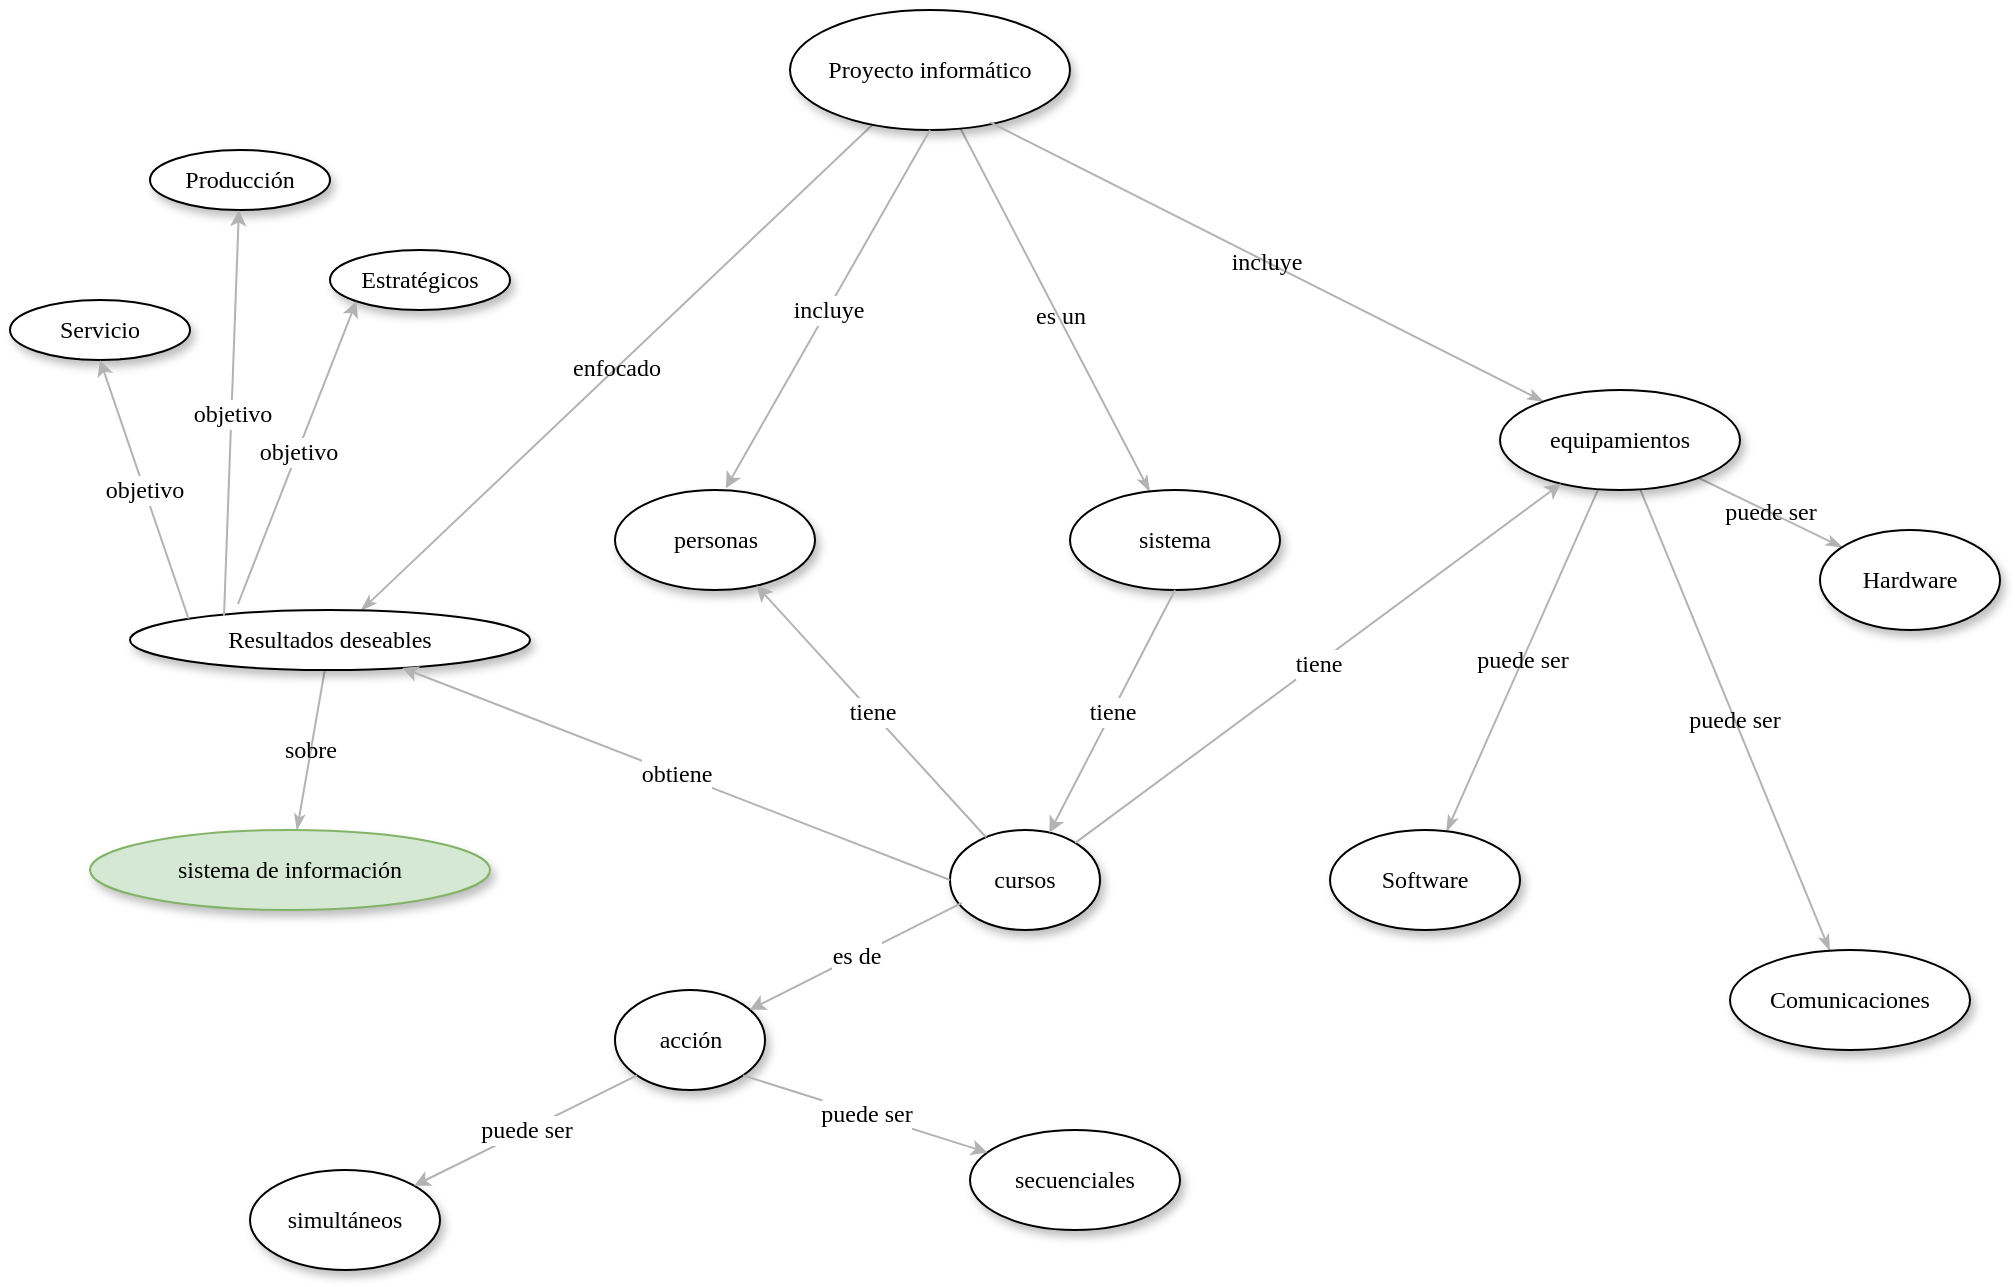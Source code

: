<mxfile version="20.6.0" type="github">
  <diagram name="Page-1" id="42789a77-a242-8287-6e28-9cd8cfd52e62">
    <mxGraphModel dx="2062" dy="763" grid="1" gridSize="10" guides="1" tooltips="1" connect="1" arrows="1" fold="1" page="1" pageScale="1" pageWidth="1100" pageHeight="850" background="none" math="0" shadow="0">
      <root>
        <mxCell id="0" />
        <mxCell id="1" parent="0" />
        <mxCell id="1ea317790d2ca983-13" value="es un" style="edgeStyle=none;rounded=1;html=1;labelBackgroundColor=none;startArrow=none;startFill=0;startSize=5;endArrow=classicThin;endFill=1;endSize=5;jettySize=auto;orthogonalLoop=1;strokeColor=#B3B3B3;strokeWidth=1;fontFamily=Verdana;fontSize=12;shadow=0;" parent="1" source="1ea317790d2ca983-1" target="1ea317790d2ca983-9" edge="1">
          <mxGeometry x="0.042" y="1" relative="1" as="geometry">
            <mxPoint as="offset" />
          </mxGeometry>
        </mxCell>
        <mxCell id="1ea317790d2ca983-14" value="enfocado" style="edgeStyle=none;rounded=1;html=1;labelBackgroundColor=none;startArrow=none;startFill=0;startSize=5;endArrow=classicThin;endFill=1;endSize=5;jettySize=auto;orthogonalLoop=1;strokeColor=#B3B3B3;strokeWidth=1;fontFamily=Verdana;fontSize=12" parent="1" source="1ea317790d2ca983-1" target="1ea317790d2ca983-3" edge="1">
          <mxGeometry relative="1" as="geometry" />
        </mxCell>
        <mxCell id="1ea317790d2ca983-1" value="Proyecto informático" style="ellipse;whiteSpace=wrap;html=1;rounded=0;shadow=1;comic=0;labelBackgroundColor=none;strokeWidth=1;fontFamily=Verdana;fontSize=12;align=center;" parent="1" vertex="1">
          <mxGeometry x="410" y="40" width="140" height="60" as="geometry" />
        </mxCell>
        <mxCell id="1ea317790d2ca983-21" value="incluye" style="edgeStyle=none;rounded=1;html=1;labelBackgroundColor=none;startArrow=none;startFill=0;startSize=5;endArrow=classicThin;endFill=1;endSize=5;jettySize=auto;orthogonalLoop=1;strokeColor=#B3B3B3;strokeWidth=1;fontFamily=Verdana;fontSize=12;exitX=0.714;exitY=0.935;exitDx=0;exitDy=0;exitPerimeter=0;" parent="1" source="1ea317790d2ca983-1" target="1ea317790d2ca983-7" edge="1">
          <mxGeometry relative="1" as="geometry" />
        </mxCell>
        <mxCell id="1ea317790d2ca983-22" value="puede ser" style="edgeStyle=none;rounded=1;html=1;labelBackgroundColor=none;startArrow=none;startFill=0;startSize=5;endArrow=classicThin;endFill=1;endSize=5;jettySize=auto;orthogonalLoop=1;strokeColor=#B3B3B3;strokeWidth=1;fontFamily=Verdana;fontSize=12;" parent="1" source="1ea317790d2ca983-7" target="1ea317790d2ca983-6" edge="1">
          <mxGeometry relative="1" as="geometry" />
        </mxCell>
        <mxCell id="1ea317790d2ca983-2" value="&lt;span&gt;personas&lt;/span&gt;" style="ellipse;whiteSpace=wrap;html=1;rounded=0;shadow=1;comic=0;labelBackgroundColor=none;strokeWidth=1;fontFamily=Verdana;fontSize=12;align=center;" parent="1" vertex="1">
          <mxGeometry x="322.5" y="280" width="100" height="50" as="geometry" />
        </mxCell>
        <mxCell id="1ea317790d2ca983-15" value="sobre" style="edgeStyle=none;rounded=1;html=1;labelBackgroundColor=none;startArrow=none;startFill=0;startSize=5;endArrow=classicThin;endFill=1;endSize=5;jettySize=auto;orthogonalLoop=1;strokeColor=#B3B3B3;strokeWidth=1;fontFamily=Verdana;fontSize=12" parent="1" source="1ea317790d2ca983-3" target="1ea317790d2ca983-4" edge="1">
          <mxGeometry relative="1" as="geometry" />
        </mxCell>
        <mxCell id="1ea317790d2ca983-3" value="&lt;span&gt;Resultados deseables&lt;/span&gt;" style="ellipse;whiteSpace=wrap;html=1;rounded=0;shadow=1;comic=0;labelBackgroundColor=none;strokeWidth=1;fontFamily=Verdana;fontSize=12;align=center;" parent="1" vertex="1">
          <mxGeometry x="80" y="340" width="200" height="30" as="geometry" />
        </mxCell>
        <mxCell id="1ea317790d2ca983-4" value="&lt;span&gt;sistema de información&lt;/span&gt;" style="ellipse;whiteSpace=wrap;html=1;rounded=0;shadow=1;comic=0;labelBackgroundColor=none;strokeWidth=1;fontFamily=Verdana;fontSize=12;align=center;fillColor=#d5e8d4;strokeColor=#82b366;fillStyle=auto;" parent="1" vertex="1">
          <mxGeometry x="60" y="450" width="200" height="40" as="geometry" />
        </mxCell>
        <mxCell id="1ea317790d2ca983-17" value="puede ser" style="edgeStyle=none;rounded=1;html=1;labelBackgroundColor=none;startArrow=none;startFill=0;startSize=5;endArrow=classicThin;endFill=1;endSize=5;jettySize=auto;orthogonalLoop=1;strokeColor=#B3B3B3;strokeWidth=1;fontFamily=Verdana;fontSize=12;" parent="1" source="1ea317790d2ca983-7" target="1ea317790d2ca983-5" edge="1">
          <mxGeometry relative="1" as="geometry" />
        </mxCell>
        <mxCell id="1ea317790d2ca983-5" value="&lt;span&gt;Comunicaciones&lt;/span&gt;" style="ellipse;whiteSpace=wrap;html=1;rounded=0;shadow=1;comic=0;labelBackgroundColor=none;strokeWidth=1;fontFamily=Verdana;fontSize=12;align=center;" parent="1" vertex="1">
          <mxGeometry x="880" y="510" width="120" height="50" as="geometry" />
        </mxCell>
        <mxCell id="1ea317790d2ca983-6" value="&lt;span&gt;Hardware&lt;/span&gt;" style="ellipse;whiteSpace=wrap;html=1;rounded=0;shadow=1;comic=0;labelBackgroundColor=none;strokeWidth=1;fontFamily=Verdana;fontSize=12;align=center;" parent="1" vertex="1">
          <mxGeometry x="925" y="300" width="90" height="50" as="geometry" />
        </mxCell>
        <mxCell id="1ea317790d2ca983-24" value="puede ser" style="edgeStyle=none;rounded=1;html=1;labelBackgroundColor=none;startArrow=none;startFill=0;startSize=5;endArrow=classicThin;endFill=1;endSize=5;jettySize=auto;orthogonalLoop=1;strokeColor=#B3B3B3;strokeWidth=1;fontFamily=Verdana;fontSize=12;" parent="1" source="1ea317790d2ca983-7" target="1ea317790d2ca983-8" edge="1">
          <mxGeometry relative="1" as="geometry" />
        </mxCell>
        <mxCell id="1ea317790d2ca983-7" value="&lt;span&gt;equipamientos&lt;/span&gt;" style="ellipse;whiteSpace=wrap;html=1;rounded=0;shadow=1;comic=0;labelBackgroundColor=none;strokeWidth=1;fontFamily=Verdana;fontSize=12;align=center;" parent="1" vertex="1">
          <mxGeometry x="765" y="230" width="120" height="50" as="geometry" />
        </mxCell>
        <mxCell id="1ea317790d2ca983-8" value="Software" style="ellipse;whiteSpace=wrap;html=1;rounded=0;shadow=1;comic=0;labelBackgroundColor=none;strokeWidth=1;fontFamily=Verdana;fontSize=12;align=center;" parent="1" vertex="1">
          <mxGeometry x="680" y="450" width="95" height="50" as="geometry" />
        </mxCell>
        <mxCell id="1ea317790d2ca983-9" value="sistema" style="ellipse;whiteSpace=wrap;html=1;rounded=0;shadow=1;comic=0;labelBackgroundColor=none;strokeWidth=1;fontFamily=Verdana;fontSize=12;align=center;" parent="1" vertex="1">
          <mxGeometry x="550" y="280" width="105" height="50" as="geometry" />
        </mxCell>
        <mxCell id="r47rxqq6m4chu2-6YB-k-3" value="cursos" style="ellipse;whiteSpace=wrap;html=1;rounded=0;shadow=1;comic=0;labelBackgroundColor=none;strokeWidth=1;fontFamily=Verdana;fontSize=12;align=center;fillColor=default;fillStyle=solid;" vertex="1" parent="1">
          <mxGeometry x="490" y="450" width="75" height="50" as="geometry" />
        </mxCell>
        <mxCell id="r47rxqq6m4chu2-6YB-k-6" value="acción" style="ellipse;whiteSpace=wrap;html=1;rounded=0;shadow=1;comic=0;labelBackgroundColor=none;strokeWidth=1;fontFamily=Verdana;fontSize=12;align=center;" vertex="1" parent="1">
          <mxGeometry x="322.5" y="530" width="75" height="50" as="geometry" />
        </mxCell>
        <mxCell id="r47rxqq6m4chu2-6YB-k-7" value="simultáneos" style="ellipse;whiteSpace=wrap;html=1;rounded=0;shadow=1;comic=0;labelBackgroundColor=none;strokeWidth=1;fontFamily=Verdana;fontSize=12;align=center;" vertex="1" parent="1">
          <mxGeometry x="140" y="620" width="95" height="50" as="geometry" />
        </mxCell>
        <mxCell id="r47rxqq6m4chu2-6YB-k-8" value="secuenciales" style="ellipse;whiteSpace=wrap;html=1;rounded=0;shadow=1;comic=0;labelBackgroundColor=none;strokeWidth=1;fontFamily=Verdana;fontSize=12;align=center;" vertex="1" parent="1">
          <mxGeometry x="500" y="600" width="105" height="50" as="geometry" />
        </mxCell>
        <mxCell id="r47rxqq6m4chu2-6YB-k-33" value="" style="endArrow=classic;html=1;rounded=1;shadow=0;labelBackgroundColor=none;strokeColor=#B3B3B3;strokeWidth=1;fontFamily=Verdana;fontSize=12;fontColor=default;startSize=5;endSize=5;shape=connector;exitX=0.5;exitY=1;exitDx=0;exitDy=0;" edge="1" parent="1" source="1ea317790d2ca983-9" target="r47rxqq6m4chu2-6YB-k-3">
          <mxGeometry relative="1" as="geometry">
            <mxPoint x="480" y="460" as="sourcePoint" />
            <mxPoint x="580" y="460" as="targetPoint" />
          </mxGeometry>
        </mxCell>
        <mxCell id="r47rxqq6m4chu2-6YB-k-34" value="tiene" style="edgeLabel;resizable=0;html=1;align=center;verticalAlign=middle;fillStyle=solid;fontFamily=Verdana;fontSize=12;fontColor=default;fillColor=default;" connectable="0" vertex="1" parent="r47rxqq6m4chu2-6YB-k-33">
          <mxGeometry relative="1" as="geometry" />
        </mxCell>
        <mxCell id="r47rxqq6m4chu2-6YB-k-35" value="" style="endArrow=classic;html=1;rounded=1;shadow=0;labelBackgroundColor=none;strokeColor=#B3B3B3;strokeWidth=1;fontFamily=Verdana;fontSize=12;fontColor=default;startSize=5;endSize=5;shape=connector;exitX=0.079;exitY=0.728;exitDx=0;exitDy=0;exitPerimeter=0;" edge="1" parent="1" source="r47rxqq6m4chu2-6YB-k-3" target="r47rxqq6m4chu2-6YB-k-6">
          <mxGeometry relative="1" as="geometry">
            <mxPoint x="480" y="460" as="sourcePoint" />
            <mxPoint x="580" y="460" as="targetPoint" />
          </mxGeometry>
        </mxCell>
        <mxCell id="r47rxqq6m4chu2-6YB-k-36" value="es de" style="edgeLabel;resizable=0;html=1;align=center;verticalAlign=middle;fillStyle=solid;fontFamily=Verdana;fontSize=12;fontColor=default;fillColor=default;" connectable="0" vertex="1" parent="r47rxqq6m4chu2-6YB-k-35">
          <mxGeometry relative="1" as="geometry" />
        </mxCell>
        <mxCell id="r47rxqq6m4chu2-6YB-k-47" value="" style="endArrow=classic;html=1;rounded=1;shadow=0;labelBackgroundColor=none;strokeColor=#B3B3B3;strokeWidth=1;fontFamily=Verdana;fontSize=12;fontColor=default;startSize=5;endSize=5;shape=connector;exitX=0;exitY=1;exitDx=0;exitDy=0;" edge="1" parent="1" source="r47rxqq6m4chu2-6YB-k-6" target="r47rxqq6m4chu2-6YB-k-7">
          <mxGeometry relative="1" as="geometry">
            <mxPoint x="480" y="460" as="sourcePoint" />
            <mxPoint x="580" y="460" as="targetPoint" />
          </mxGeometry>
        </mxCell>
        <mxCell id="r47rxqq6m4chu2-6YB-k-48" value="puede ser" style="edgeLabel;resizable=0;html=1;align=center;verticalAlign=middle;fillStyle=solid;fontFamily=Verdana;fontSize=12;fontColor=default;fillColor=default;" connectable="0" vertex="1" parent="r47rxqq6m4chu2-6YB-k-47">
          <mxGeometry relative="1" as="geometry" />
        </mxCell>
        <mxCell id="r47rxqq6m4chu2-6YB-k-49" value="" style="endArrow=classic;html=1;rounded=1;shadow=0;labelBackgroundColor=none;strokeColor=#B3B3B3;strokeWidth=1;fontFamily=Verdana;fontSize=12;fontColor=default;startSize=5;endSize=5;shape=connector;exitX=1;exitY=1;exitDx=0;exitDy=0;" edge="1" parent="1" source="r47rxqq6m4chu2-6YB-k-6" target="r47rxqq6m4chu2-6YB-k-8">
          <mxGeometry relative="1" as="geometry">
            <mxPoint x="480" y="460" as="sourcePoint" />
            <mxPoint x="580" y="460" as="targetPoint" />
          </mxGeometry>
        </mxCell>
        <mxCell id="r47rxqq6m4chu2-6YB-k-50" value="puede ser" style="edgeLabel;resizable=0;html=1;align=center;verticalAlign=middle;fillStyle=solid;fontFamily=Verdana;fontSize=12;fontColor=default;fillColor=default;" connectable="0" vertex="1" parent="r47rxqq6m4chu2-6YB-k-49">
          <mxGeometry relative="1" as="geometry" />
        </mxCell>
        <mxCell id="r47rxqq6m4chu2-6YB-k-51" value="i" style="endArrow=classic;html=1;rounded=1;shadow=0;labelBackgroundColor=none;strokeColor=#B3B3B3;strokeWidth=1;fontFamily=Verdana;fontSize=12;fontColor=default;startSize=5;endSize=5;shape=connector;exitX=0.5;exitY=1;exitDx=0;exitDy=0;entryX=0.554;entryY=-0.017;entryDx=0;entryDy=0;entryPerimeter=0;" edge="1" parent="1" source="1ea317790d2ca983-1" target="1ea317790d2ca983-2">
          <mxGeometry relative="1" as="geometry">
            <mxPoint x="490" y="370" as="sourcePoint" />
            <mxPoint x="590" y="370" as="targetPoint" />
          </mxGeometry>
        </mxCell>
        <mxCell id="r47rxqq6m4chu2-6YB-k-52" value="incluye" style="edgeLabel;resizable=0;html=1;align=center;verticalAlign=middle;fillStyle=solid;fontFamily=Verdana;fontSize=12;fontColor=default;fillColor=default;" connectable="0" vertex="1" parent="r47rxqq6m4chu2-6YB-k-51">
          <mxGeometry relative="1" as="geometry" />
        </mxCell>
        <mxCell id="r47rxqq6m4chu2-6YB-k-55" value="" style="endArrow=classic;html=1;rounded=1;shadow=0;labelBackgroundColor=none;strokeColor=#B3B3B3;strokeWidth=1;fontFamily=Verdana;fontSize=12;fontColor=default;startSize=5;endSize=5;shape=connector;" edge="1" parent="1" source="r47rxqq6m4chu2-6YB-k-3" target="1ea317790d2ca983-2">
          <mxGeometry relative="1" as="geometry">
            <mxPoint x="340" y="390" as="sourcePoint" />
            <mxPoint x="440" y="390" as="targetPoint" />
          </mxGeometry>
        </mxCell>
        <mxCell id="r47rxqq6m4chu2-6YB-k-56" value="tiene" style="edgeLabel;resizable=0;html=1;align=center;verticalAlign=middle;fillStyle=solid;fontFamily=Verdana;fontSize=12;fontColor=default;fillColor=default;" connectable="0" vertex="1" parent="r47rxqq6m4chu2-6YB-k-55">
          <mxGeometry relative="1" as="geometry" />
        </mxCell>
        <mxCell id="r47rxqq6m4chu2-6YB-k-57" value="ti" style="endArrow=classic;html=1;rounded=1;shadow=0;labelBackgroundColor=none;strokeColor=#B3B3B3;strokeWidth=1;fontFamily=Verdana;fontSize=12;fontColor=default;startSize=5;endSize=5;shape=connector;" edge="1" parent="1" source="r47rxqq6m4chu2-6YB-k-3" target="1ea317790d2ca983-7">
          <mxGeometry relative="1" as="geometry">
            <mxPoint x="340" y="430" as="sourcePoint" />
            <mxPoint x="440" y="430" as="targetPoint" />
          </mxGeometry>
        </mxCell>
        <mxCell id="r47rxqq6m4chu2-6YB-k-58" value="tiene" style="edgeLabel;resizable=0;html=1;align=center;verticalAlign=middle;fillStyle=solid;fontFamily=Verdana;fontSize=12;fontColor=default;fillColor=default;" connectable="0" vertex="1" parent="r47rxqq6m4chu2-6YB-k-57">
          <mxGeometry relative="1" as="geometry" />
        </mxCell>
        <mxCell id="r47rxqq6m4chu2-6YB-k-59" value="o" style="endArrow=classic;html=1;rounded=1;shadow=0;labelBackgroundColor=none;strokeColor=#B3B3B3;strokeWidth=1;fontFamily=Verdana;fontSize=12;fontColor=default;startSize=5;endSize=5;shape=connector;exitX=0;exitY=0.5;exitDx=0;exitDy=0;" edge="1" parent="1" source="r47rxqq6m4chu2-6YB-k-3" target="1ea317790d2ca983-3">
          <mxGeometry relative="1" as="geometry">
            <mxPoint x="340" y="390" as="sourcePoint" />
            <mxPoint x="440" y="390" as="targetPoint" />
          </mxGeometry>
        </mxCell>
        <mxCell id="r47rxqq6m4chu2-6YB-k-60" value="obtiene" style="edgeLabel;resizable=0;html=1;align=center;verticalAlign=middle;fillStyle=solid;fontFamily=Verdana;fontSize=12;fontColor=default;fillColor=default;" connectable="0" vertex="1" parent="r47rxqq6m4chu2-6YB-k-59">
          <mxGeometry relative="1" as="geometry" />
        </mxCell>
        <mxCell id="r47rxqq6m4chu2-6YB-k-61" value="&lt;span&gt;Servicio&lt;/span&gt;" style="ellipse;whiteSpace=wrap;html=1;rounded=0;shadow=1;comic=0;labelBackgroundColor=none;strokeWidth=1;fontFamily=Verdana;fontSize=12;align=center;fillStyle=auto;fontColor=default;fillColor=default;" vertex="1" parent="1">
          <mxGeometry x="20" y="185" width="90" height="30" as="geometry" />
        </mxCell>
        <mxCell id="r47rxqq6m4chu2-6YB-k-63" value="&lt;span&gt;Producción&lt;/span&gt;" style="ellipse;whiteSpace=wrap;html=1;rounded=0;shadow=1;comic=0;labelBackgroundColor=none;strokeWidth=1;fontFamily=Verdana;fontSize=12;align=center;fillStyle=auto;fontColor=default;fillColor=default;" vertex="1" parent="1">
          <mxGeometry x="90" y="110" width="90" height="30" as="geometry" />
        </mxCell>
        <mxCell id="r47rxqq6m4chu2-6YB-k-64" value="&lt;span&gt;Estratégicos&lt;/span&gt;" style="ellipse;whiteSpace=wrap;html=1;rounded=0;shadow=1;comic=0;labelBackgroundColor=none;strokeWidth=1;fontFamily=Verdana;fontSize=12;align=center;fillStyle=auto;fontColor=default;fillColor=default;" vertex="1" parent="1">
          <mxGeometry x="180" y="160" width="90" height="30" as="geometry" />
        </mxCell>
        <mxCell id="r47rxqq6m4chu2-6YB-k-65" value="" style="endArrow=classic;html=1;rounded=1;shadow=0;labelBackgroundColor=none;strokeColor=#B3B3B3;strokeWidth=1;fontFamily=Verdana;fontSize=12;fontColor=default;startSize=5;endSize=5;shape=connector;exitX=0;exitY=0;exitDx=0;exitDy=0;entryX=0.5;entryY=1;entryDx=0;entryDy=0;" edge="1" parent="1" source="1ea317790d2ca983-3" target="r47rxqq6m4chu2-6YB-k-61">
          <mxGeometry relative="1" as="geometry">
            <mxPoint x="220" y="400" as="sourcePoint" />
            <mxPoint x="320" y="400" as="targetPoint" />
          </mxGeometry>
        </mxCell>
        <mxCell id="r47rxqq6m4chu2-6YB-k-66" value="objetivo" style="edgeLabel;resizable=0;html=1;align=center;verticalAlign=middle;fillStyle=auto;fontFamily=Verdana;fontSize=12;fontColor=default;fillColor=default;" connectable="0" vertex="1" parent="r47rxqq6m4chu2-6YB-k-65">
          <mxGeometry relative="1" as="geometry" />
        </mxCell>
        <mxCell id="r47rxqq6m4chu2-6YB-k-69" value="" style="endArrow=classic;html=1;rounded=1;shadow=0;labelBackgroundColor=none;strokeColor=#B3B3B3;strokeWidth=1;fontFamily=Verdana;fontSize=12;fontColor=default;startSize=5;endSize=5;shape=connector;exitX=0.235;exitY=0.1;exitDx=0;exitDy=0;exitPerimeter=0;" edge="1" parent="1" source="1ea317790d2ca983-3" target="r47rxqq6m4chu2-6YB-k-63">
          <mxGeometry relative="1" as="geometry">
            <mxPoint x="89.289" y="294.393" as="sourcePoint" />
            <mxPoint x="75" y="225" as="targetPoint" />
          </mxGeometry>
        </mxCell>
        <mxCell id="r47rxqq6m4chu2-6YB-k-70" value="objetivo" style="edgeLabel;resizable=0;html=1;align=center;verticalAlign=middle;fillStyle=auto;fontFamily=Verdana;fontSize=12;fontColor=default;fillColor=default;" connectable="0" vertex="1" parent="r47rxqq6m4chu2-6YB-k-69">
          <mxGeometry relative="1" as="geometry" />
        </mxCell>
        <mxCell id="r47rxqq6m4chu2-6YB-k-71" value="" style="endArrow=classic;html=1;rounded=1;shadow=0;labelBackgroundColor=none;strokeColor=#B3B3B3;strokeWidth=1;fontFamily=Verdana;fontSize=12;fontColor=default;startSize=5;endSize=5;shape=connector;exitX=0.27;exitY=-0.1;exitDx=0;exitDy=0;entryX=0;entryY=1;entryDx=0;entryDy=0;exitPerimeter=0;" edge="1" parent="1" source="1ea317790d2ca983-3" target="r47rxqq6m4chu2-6YB-k-64">
          <mxGeometry relative="1" as="geometry">
            <mxPoint x="89.289" y="294.393" as="sourcePoint" />
            <mxPoint x="75" y="225" as="targetPoint" />
          </mxGeometry>
        </mxCell>
        <mxCell id="r47rxqq6m4chu2-6YB-k-72" value="objetivo" style="edgeLabel;resizable=0;html=1;align=center;verticalAlign=middle;fillStyle=auto;fontFamily=Verdana;fontSize=12;fontColor=default;fillColor=default;" connectable="0" vertex="1" parent="r47rxqq6m4chu2-6YB-k-71">
          <mxGeometry relative="1" as="geometry" />
        </mxCell>
      </root>
    </mxGraphModel>
  </diagram>
</mxfile>
